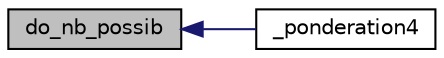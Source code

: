 digraph "do_nb_possib"
{
  edge [fontname="Helvetica",fontsize="10",labelfontname="Helvetica",labelfontsize="10"];
  node [fontname="Helvetica",fontsize="10",shape=record];
  rankdir="LR";
  Node1 [label="do_nb_possib",height=0.2,width=0.4,color="black", fillcolor="grey75", style="filled", fontcolor="black"];
  Node1 -> Node2 [dir="back",color="midnightblue",fontsize="10",style="solid",fontname="Helvetica"];
  Node2 [label="_ponderation4",height=0.2,width=0.4,color="black", fillcolor="white", style="filled",URL="$ponder_8c.html#aff984fa9913930de14f16923e7db50ba",tooltip="TBD. "];
}
